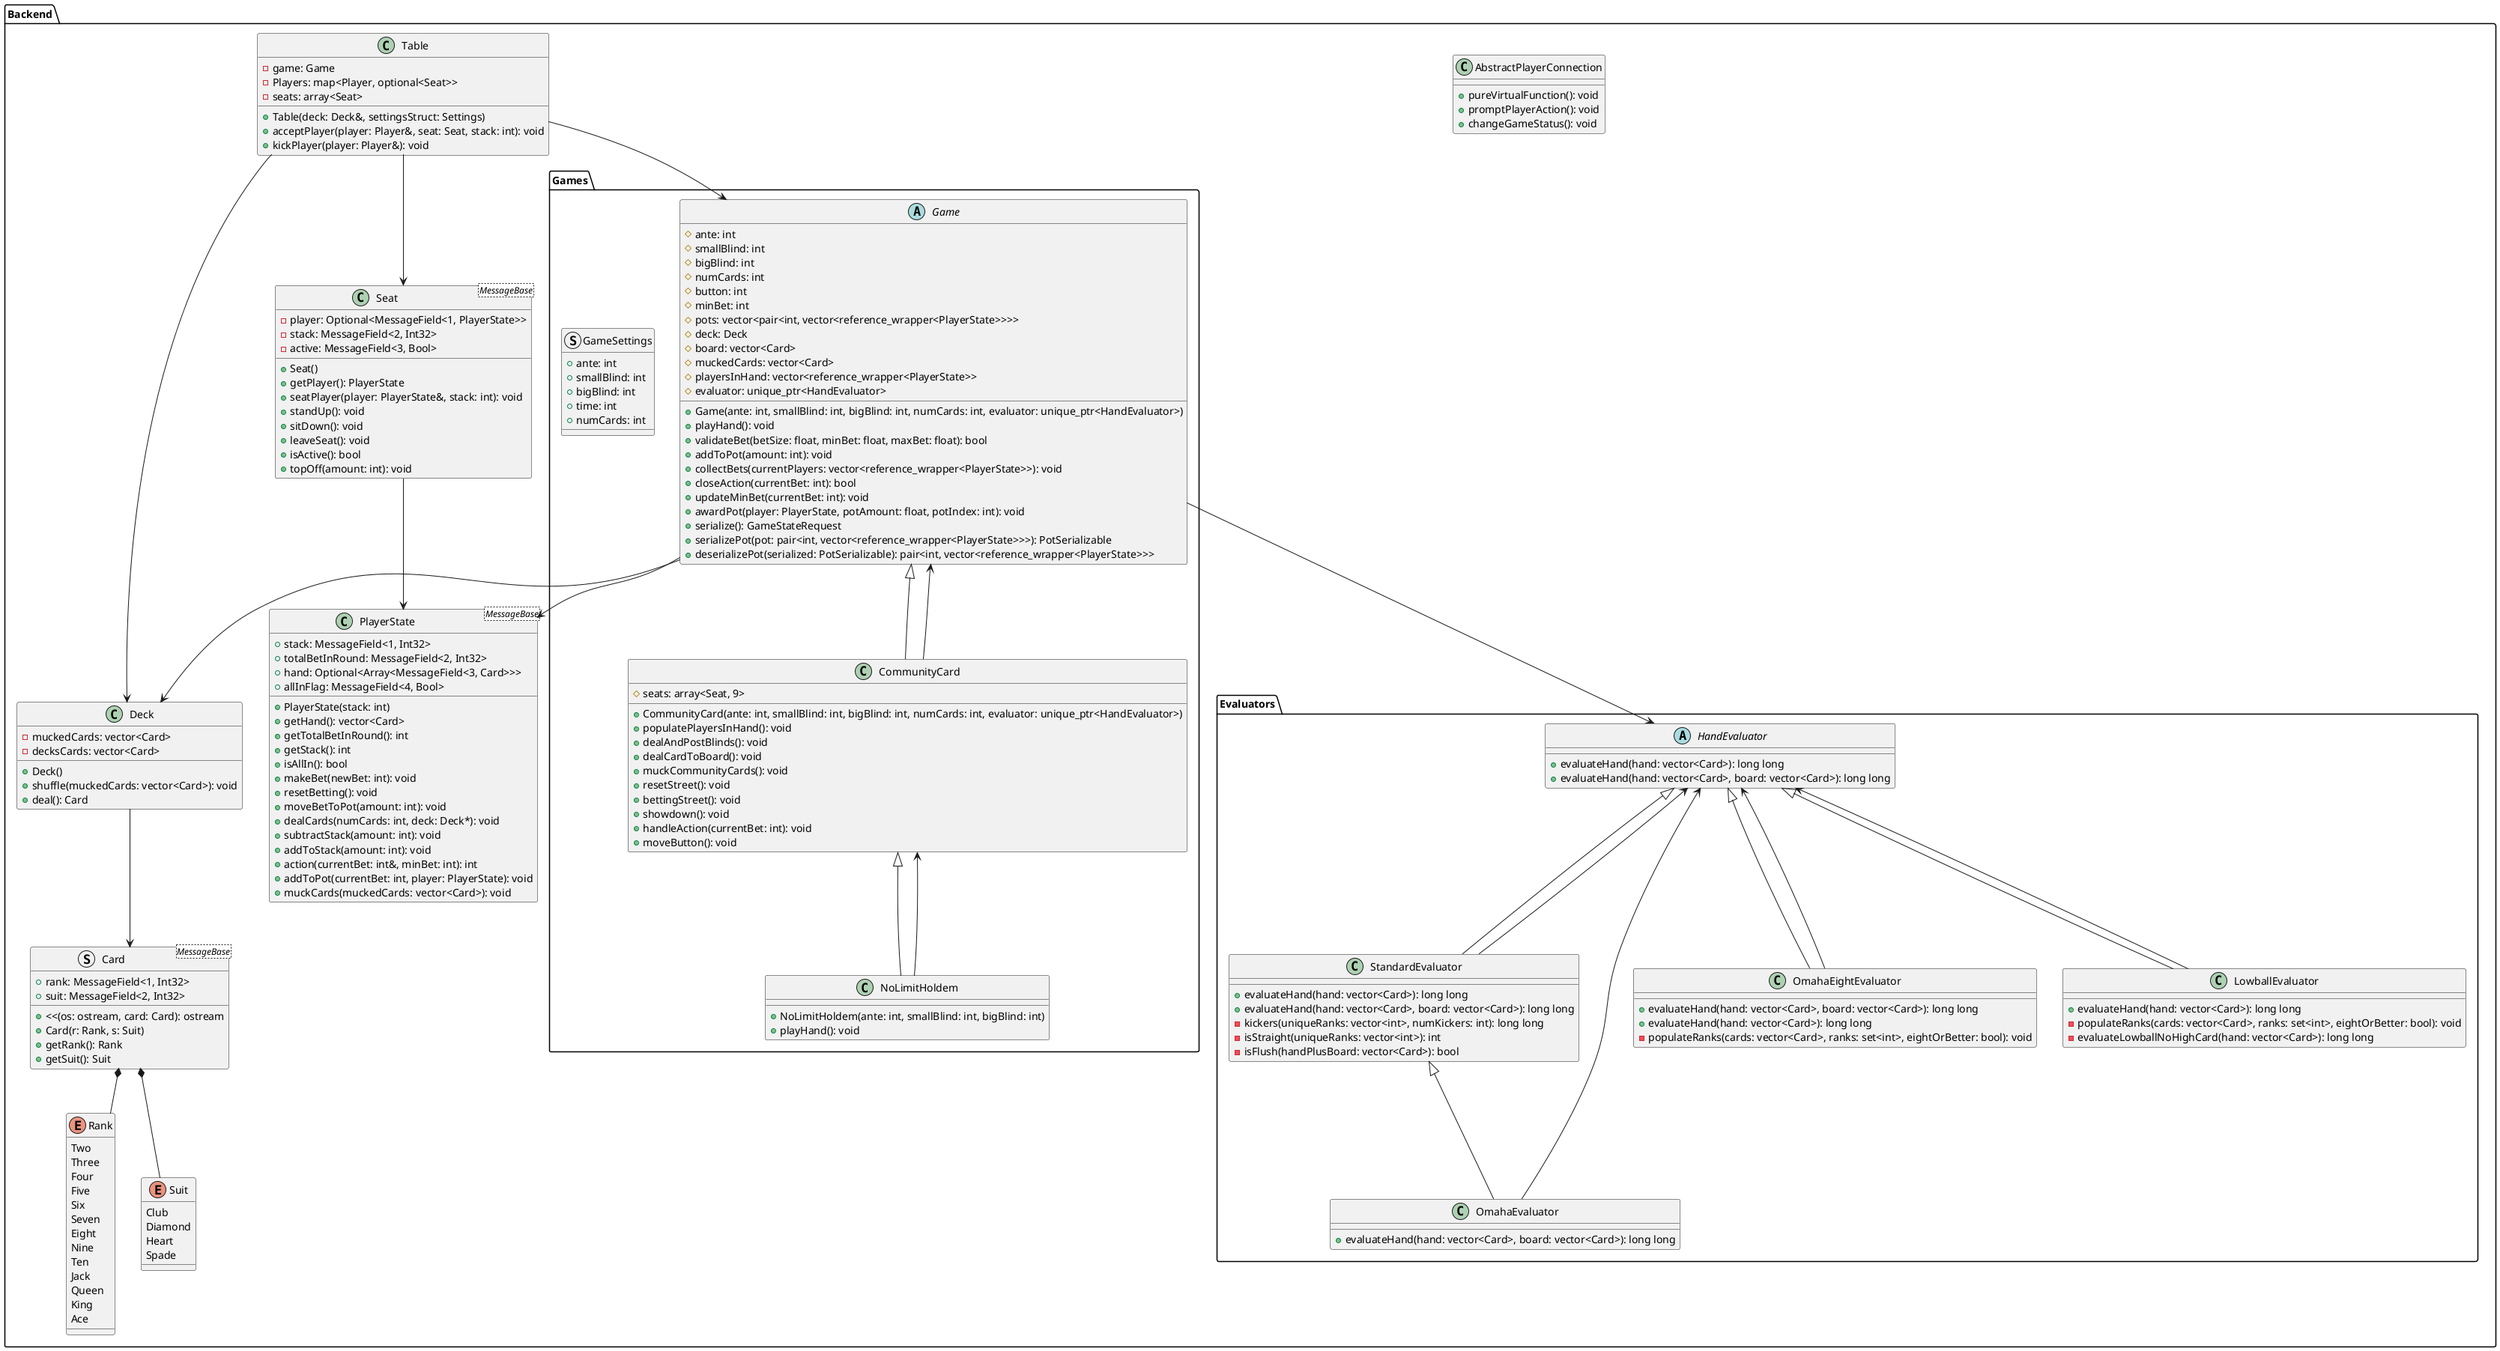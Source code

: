 @startuml
package "Backend" {
  package "Evaluators" {
    abstract class HandEvaluator {
      +evaluateHand(hand: vector<Card>): long long
      +evaluateHand(hand: vector<Card>, board: vector<Card>): long long
    }

    class StandardEvaluator extends HandEvaluator {
      +evaluateHand(hand: vector<Card>): long long
      +evaluateHand(hand: vector<Card>, board: vector<Card>): long long
      -kickers(uniqueRanks: vector<int>, numKickers: int): long long
      -isStraight(uniqueRanks: vector<int>): int
      -isFlush(handPlusBoard: vector<Card>): bool
    }

    class OmahaEvaluator extends StandardEvaluator {
      +evaluateHand(hand: vector<Card>, board: vector<Card>): long long
    }

    class OmahaEightEvaluator extends HandEvaluator {
      +evaluateHand(hand: vector<Card>, board: vector<Card>): long long
      +evaluateHand(hand: vector<Card>): long long
      -populateRanks(cards: vector<Card>, ranks: set<int>, eightOrBetter: bool): void
    }

    class LowballEvaluator extends HandEvaluator {
      +evaluateHand(hand: vector<Card>): long long
      -populateRanks(cards: vector<Card>, ranks: set<int>, eightOrBetter: bool): void
      -evaluateLowballNoHighCard(hand: vector<Card>): long long
    }
  }

  package "Games" {
    abstract class Game {
      #ante: int
      #smallBlind: int
      #bigBlind: int
      #numCards: int
      #button: int
      #minBet: int
      #pots: vector<pair<int, vector<reference_wrapper<PlayerState>>>>
      #deck: Deck
      #board: vector<Card>
      #muckedCards: vector<Card>
      #playersInHand: vector<reference_wrapper<PlayerState>>
      #evaluator: unique_ptr<HandEvaluator>
      +Game(ante: int, smallBlind: int, bigBlind: int, numCards: int, evaluator: unique_ptr<HandEvaluator>)
      +playHand(): void
      +validateBet(betSize: float, minBet: float, maxBet: float): bool
      +addToPot(amount: int): void
      +collectBets(currentPlayers: vector<reference_wrapper<PlayerState>>): void
      +closeAction(currentBet: int): bool
      +updateMinBet(currentBet: int): void
      +awardPot(player: PlayerState, potAmount: float, potIndex: int): void
      +serialize(): GameStateRequest
      +serializePot(pot: pair<int, vector<reference_wrapper<PlayerState>>>): PotSerializable
      +deserializePot(serialized: PotSerializable): pair<int, vector<reference_wrapper<PlayerState>>>
    }

    class CommunityCard extends Game {
      #seats: array<Seat, 9>
      +CommunityCard(ante: int, smallBlind: int, bigBlind: int, numCards: int, evaluator: unique_ptr<HandEvaluator>)
      +populatePlayersInHand(): void
      +dealAndPostBlinds(): void
      +dealCardToBoard(): void
      +muckCommunityCards(): void
      +resetStreet(): void
      +bettingStreet(): void
      +showdown(): void
      +handleAction(currentBet: int): void
      +moveButton(): void
    }

    class NoLimitHoldem extends CommunityCard {
      +NoLimitHoldem(ante: int, smallBlind: int, bigBlind: int)
      +playHand(): void
    }
    struct GameSettings {
    +ante: int
    +smallBlind: int
    +bigBlind: int
    +time: int
    +numCards: int
  }
  }



  class Deck {
    -muckedCards: vector<Card>
    -decksCards: vector<Card>
    +Deck()
    +shuffle(muckedCards: vector<Card>): void
    +deal(): Card
  }

  struct Card<MessageBase> {
    +rank: MessageField<1, Int32>
    +suit: MessageField<2, Int32>
    +<<(os: ostream, card: Card): ostream
    +Card(r: Rank, s: Suit)
    +getRank(): Rank
    +getSuit(): Suit
  }

  enum Rank {
    Two
    Three
    Four
    Five
    Six
    Seven
    Eight
    Nine
    Ten
    Jack
    Queen
    King
    Ace
  }

  enum Suit {
    Club
    Diamond
    Heart
    Spade
  }

  class PlayerState<MessageBase>{
    +stack: MessageField<1, Int32>
    +totalBetInRound: MessageField<2, Int32>
    +hand: Optional<Array<MessageField<3, Card>>>
    +allInFlag: MessageField<4, Bool>
    +PlayerState(stack: int)
    +getHand(): vector<Card>
    +getTotalBetInRound(): int
    +getStack(): int
    +isAllIn(): bool
    +makeBet(newBet: int): void
    +resetBetting(): void
    +moveBetToPot(amount: int): void
    +dealCards(numCards: int, deck: Deck*): void
    +subtractStack(amount: int): void
    +addToStack(amount: int): void
    +action(currentBet: int&, minBet: int): int
    +addToPot(currentBet: int, player: PlayerState): void
    +muckCards(muckedCards: vector<Card>): void
  }

  class Seat<MessageBase> {
    -player: Optional<MessageField<1, PlayerState>>
    -stack: MessageField<2, Int32>
    -active: MessageField<3, Bool>
    +Seat()
    +getPlayer(): PlayerState
    +seatPlayer(player: PlayerState&, stack: int): void
    +standUp(): void
    +sitDown(): void
    +leaveSeat(): void
    +isActive(): bool
    +topOff(amount: int): void
  }

  class AbstractPlayerConnection {
    +pureVirtualFunction(): void
    +promptPlayerAction(): void
    +changeGameStatus(): void
  }



  class Table {
    -game: Game
    -Players: map<Player, optional<Seat>>
    -seats: array<Seat>
    +Table(deck: Deck&, settingsStruct: Settings)
    +acceptPlayer(player: Player&, seat: Seat, stack: int): void
    +kickPlayer(player: Player&): void
  }

  HandEvaluator <-- StandardEvaluator
  HandEvaluator <-- OmahaEvaluator
  HandEvaluator <-- OmahaEightEvaluator
  HandEvaluator <-- LowballEvaluator

  Game <-- CommunityCard
  CommunityCard <-- NoLimitHoldem

  Game --> Deck
  Game --> PlayerState
  Game --> HandEvaluator

  Deck --> Card
  Seat --> PlayerState
  Table --> Seat
  Table --> Game
  Table --> Deck

  Card *-- Rank
  Card *-- Suit


}
@enduml